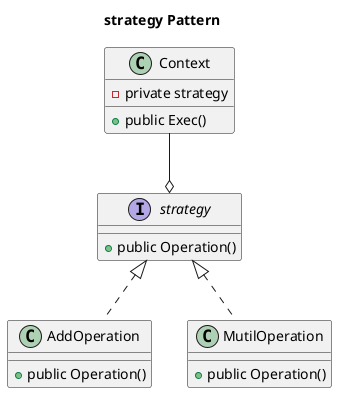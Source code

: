 @startuml
title strategy Pattern
interface strategy {
    + public Operation()
}

class AddOperation {
    + public Operation()
}

class MutilOperation {
    + public Operation()
}

class Context {
    + public Exec()
    - private strategy
}

strategy <|.. AddOperation
strategy <|.. MutilOperation

Context --o strategy
@enduml